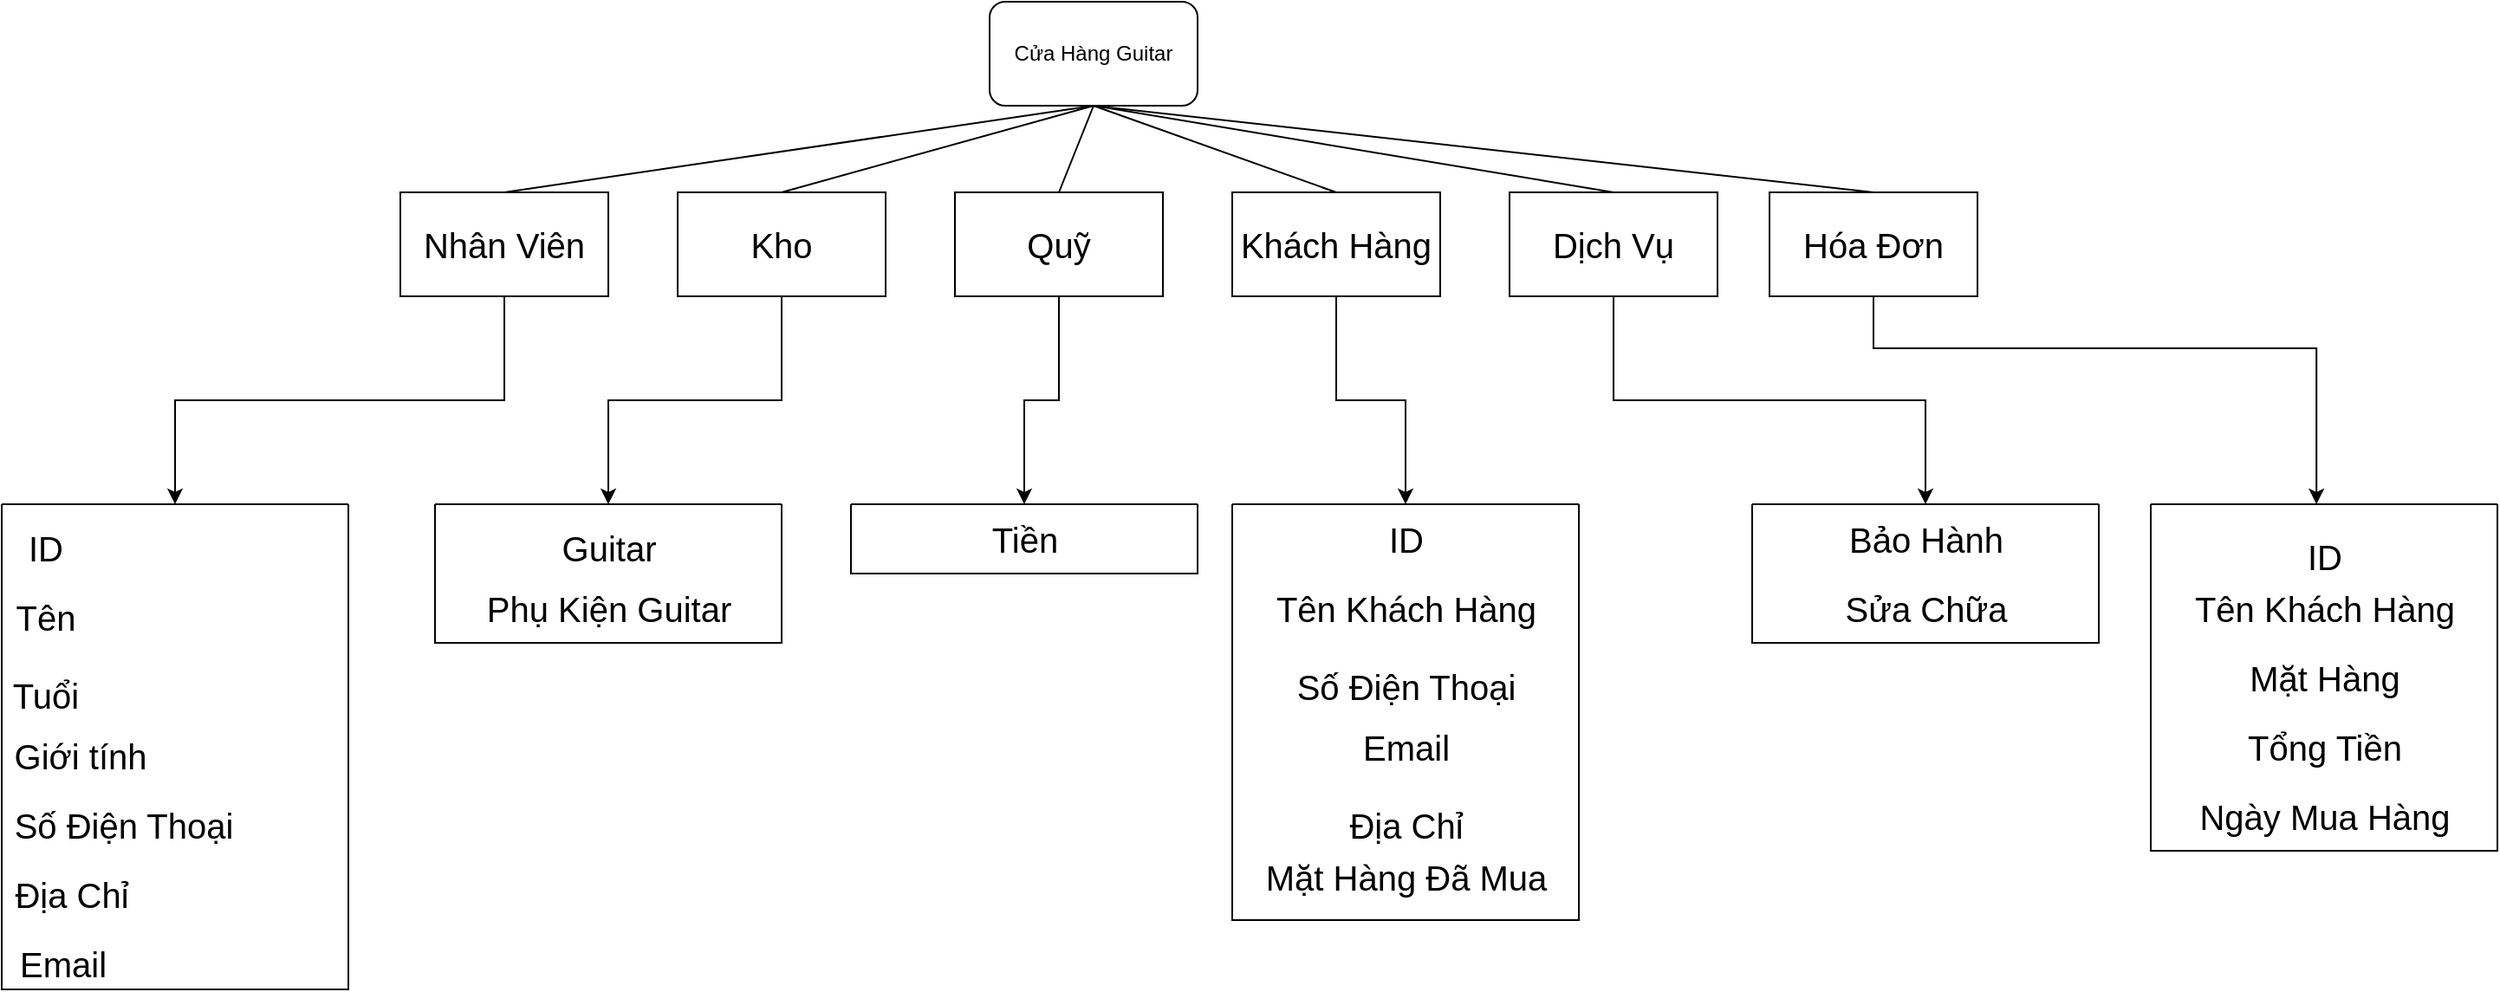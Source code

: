 <mxfile version="15.5.8" type="github">
  <diagram id="UBdRW46XFT8MBTaBHBFr" name="Page-1">
    <mxGraphModel dx="2272" dy="786" grid="1" gridSize="10" guides="1" tooltips="1" connect="1" arrows="1" fold="1" page="1" pageScale="1" pageWidth="850" pageHeight="1100" math="0" shadow="0">
      <root>
        <mxCell id="0" />
        <mxCell id="1" parent="0" />
        <mxCell id="tjRHiB1mUzEGqSOBX8pJ-3" value="Cửa Hàng Guitar" style="rounded=1;whiteSpace=wrap;html=1;" vertex="1" parent="1">
          <mxGeometry x="380" y="30" width="120" height="60" as="geometry" />
        </mxCell>
        <mxCell id="tjRHiB1mUzEGqSOBX8pJ-4" style="edgeStyle=orthogonalEdgeStyle;rounded=0;orthogonalLoop=1;jettySize=auto;html=1;exitX=0.5;exitY=1;exitDx=0;exitDy=0;entryX=0.5;entryY=0;entryDx=0;entryDy=0;fontSize=20;fontColor=default;" edge="1" parent="1" source="tjRHiB1mUzEGqSOBX8pJ-5" target="tjRHiB1mUzEGqSOBX8pJ-19">
          <mxGeometry relative="1" as="geometry" />
        </mxCell>
        <mxCell id="tjRHiB1mUzEGqSOBX8pJ-5" value="Nhân Viên" style="whiteSpace=wrap;html=1;fontSize=20;" vertex="1" parent="1">
          <mxGeometry x="40" y="140" width="120" height="60" as="geometry" />
        </mxCell>
        <mxCell id="tjRHiB1mUzEGqSOBX8pJ-6" style="edgeStyle=orthogonalEdgeStyle;rounded=0;orthogonalLoop=1;jettySize=auto;html=1;exitX=0.5;exitY=1;exitDx=0;exitDy=0;entryX=0.5;entryY=0;entryDx=0;entryDy=0;fontSize=20;fontColor=default;" edge="1" parent="1" source="tjRHiB1mUzEGqSOBX8pJ-7" target="tjRHiB1mUzEGqSOBX8pJ-27">
          <mxGeometry relative="1" as="geometry" />
        </mxCell>
        <mxCell id="tjRHiB1mUzEGqSOBX8pJ-7" value="Kho" style="whiteSpace=wrap;html=1;fontSize=20;" vertex="1" parent="1">
          <mxGeometry x="200" y="140" width="120" height="60" as="geometry" />
        </mxCell>
        <mxCell id="tjRHiB1mUzEGqSOBX8pJ-8" style="edgeStyle=orthogonalEdgeStyle;rounded=0;orthogonalLoop=1;jettySize=auto;html=1;exitX=0.5;exitY=1;exitDx=0;exitDy=0;entryX=0.5;entryY=0;entryDx=0;entryDy=0;fontSize=20;fontColor=default;" edge="1" parent="1" source="tjRHiB1mUzEGqSOBX8pJ-9" target="tjRHiB1mUzEGqSOBX8pJ-30">
          <mxGeometry relative="1" as="geometry" />
        </mxCell>
        <mxCell id="tjRHiB1mUzEGqSOBX8pJ-9" value="Quỹ" style="whiteSpace=wrap;html=1;fontSize=20;" vertex="1" parent="1">
          <mxGeometry x="360" y="140" width="120" height="60" as="geometry" />
        </mxCell>
        <mxCell id="tjRHiB1mUzEGqSOBX8pJ-10" style="edgeStyle=orthogonalEdgeStyle;rounded=0;orthogonalLoop=1;jettySize=auto;html=1;exitX=0.5;exitY=1;exitDx=0;exitDy=0;entryX=0.5;entryY=0;entryDx=0;entryDy=0;fontSize=20;fontColor=default;" edge="1" parent="1" source="tjRHiB1mUzEGqSOBX8pJ-11" target="tjRHiB1mUzEGqSOBX8pJ-32">
          <mxGeometry relative="1" as="geometry" />
        </mxCell>
        <mxCell id="tjRHiB1mUzEGqSOBX8pJ-11" value="Khách Hàng" style="whiteSpace=wrap;html=1;fontSize=20;" vertex="1" parent="1">
          <mxGeometry x="520" y="140" width="120" height="60" as="geometry" />
        </mxCell>
        <mxCell id="tjRHiB1mUzEGqSOBX8pJ-12" style="edgeStyle=orthogonalEdgeStyle;rounded=0;orthogonalLoop=1;jettySize=auto;html=1;exitX=0.5;exitY=1;exitDx=0;exitDy=0;entryX=0.5;entryY=0;entryDx=0;entryDy=0;fontSize=20;fontColor=default;" edge="1" parent="1" source="tjRHiB1mUzEGqSOBX8pJ-13" target="tjRHiB1mUzEGqSOBX8pJ-39">
          <mxGeometry relative="1" as="geometry" />
        </mxCell>
        <mxCell id="tjRHiB1mUzEGqSOBX8pJ-13" value="Dịch Vụ" style="whiteSpace=wrap;html=1;fontSize=20;" vertex="1" parent="1">
          <mxGeometry x="680" y="140" width="120" height="60" as="geometry" />
        </mxCell>
        <mxCell id="tjRHiB1mUzEGqSOBX8pJ-14" value="" style="endArrow=none;html=1;rounded=0;" edge="1" parent="1">
          <mxGeometry width="50" height="50" relative="1" as="geometry">
            <mxPoint x="100" y="140" as="sourcePoint" />
            <mxPoint x="440" y="90" as="targetPoint" />
          </mxGeometry>
        </mxCell>
        <mxCell id="tjRHiB1mUzEGqSOBX8pJ-15" value="" style="endArrow=none;html=1;rounded=0;entryX=0.5;entryY=1;entryDx=0;entryDy=0;" edge="1" parent="1" target="tjRHiB1mUzEGqSOBX8pJ-3">
          <mxGeometry width="50" height="50" relative="1" as="geometry">
            <mxPoint x="260" y="140" as="sourcePoint" />
            <mxPoint x="400" y="100" as="targetPoint" />
            <Array as="points">
              <mxPoint x="440" y="90" />
            </Array>
          </mxGeometry>
        </mxCell>
        <mxCell id="tjRHiB1mUzEGqSOBX8pJ-16" value="" style="endArrow=none;html=1;rounded=0;" edge="1" parent="1">
          <mxGeometry width="50" height="50" relative="1" as="geometry">
            <mxPoint x="420" y="140" as="sourcePoint" />
            <mxPoint x="440" y="90" as="targetPoint" />
          </mxGeometry>
        </mxCell>
        <mxCell id="tjRHiB1mUzEGqSOBX8pJ-17" value="" style="endArrow=none;html=1;rounded=0;entryX=0.5;entryY=1;entryDx=0;entryDy=0;" edge="1" parent="1" target="tjRHiB1mUzEGqSOBX8pJ-3">
          <mxGeometry width="50" height="50" relative="1" as="geometry">
            <mxPoint x="580" y="140" as="sourcePoint" />
            <mxPoint x="630" y="90" as="targetPoint" />
          </mxGeometry>
        </mxCell>
        <mxCell id="tjRHiB1mUzEGqSOBX8pJ-18" value="" style="endArrow=none;html=1;rounded=0;" edge="1" parent="1">
          <mxGeometry width="50" height="50" relative="1" as="geometry">
            <mxPoint x="740" y="140" as="sourcePoint" />
            <mxPoint x="440" y="90" as="targetPoint" />
          </mxGeometry>
        </mxCell>
        <mxCell id="tjRHiB1mUzEGqSOBX8pJ-19" value="" style="swimlane;startSize=0;" vertex="1" parent="1">
          <mxGeometry x="-190" y="320" width="200" height="280" as="geometry" />
        </mxCell>
        <mxCell id="tjRHiB1mUzEGqSOBX8pJ-20" value="Tên" style="text;html=1;align=center;verticalAlign=middle;resizable=0;points=[];autosize=1;strokeColor=none;fillColor=none;strokeWidth=5;fontSize=20;" vertex="1" parent="tjRHiB1mUzEGqSOBX8pJ-19">
          <mxGeometry y="50" width="50" height="30" as="geometry" />
        </mxCell>
        <mxCell id="tjRHiB1mUzEGqSOBX8pJ-21" value="Giới tính" style="text;html=1;align=center;verticalAlign=middle;resizable=0;points=[];autosize=1;strokeColor=none;fillColor=none;fontSize=20;" vertex="1" parent="tjRHiB1mUzEGqSOBX8pJ-19">
          <mxGeometry y="130" width="90" height="30" as="geometry" />
        </mxCell>
        <mxCell id="tjRHiB1mUzEGqSOBX8pJ-22" value="&lt;font style=&quot;font-size: 20px;&quot;&gt;Tuổi&lt;/font&gt;" style="text;html=1;align=center;verticalAlign=middle;resizable=0;points=[];autosize=1;strokeColor=none;fillColor=none;fontSize=20;" vertex="1" parent="tjRHiB1mUzEGqSOBX8pJ-19">
          <mxGeometry y="95" width="50" height="30" as="geometry" />
        </mxCell>
        <mxCell id="tjRHiB1mUzEGqSOBX8pJ-23" value="ID" style="text;html=1;align=center;verticalAlign=middle;resizable=0;points=[];autosize=1;strokeColor=none;fillColor=none;fontSize=20;" vertex="1" parent="tjRHiB1mUzEGqSOBX8pJ-19">
          <mxGeometry x="5" y="10" width="40" height="30" as="geometry" />
        </mxCell>
        <mxCell id="tjRHiB1mUzEGqSOBX8pJ-24" value="Số Điện Thoại" style="text;html=1;align=center;verticalAlign=middle;resizable=0;points=[];autosize=1;strokeColor=none;fillColor=none;fontSize=20;" vertex="1" parent="tjRHiB1mUzEGqSOBX8pJ-19">
          <mxGeometry y="170" width="140" height="30" as="geometry" />
        </mxCell>
        <mxCell id="tjRHiB1mUzEGqSOBX8pJ-25" value="Địa Chỉ" style="text;html=1;align=center;verticalAlign=middle;resizable=0;points=[];autosize=1;strokeColor=none;fillColor=none;fontSize=20;" vertex="1" parent="tjRHiB1mUzEGqSOBX8pJ-19">
          <mxGeometry y="210" width="80" height="30" as="geometry" />
        </mxCell>
        <mxCell id="tjRHiB1mUzEGqSOBX8pJ-26" value="Email" style="text;html=1;align=center;verticalAlign=middle;resizable=0;points=[];autosize=1;strokeColor=none;fillColor=none;fontSize=20;" vertex="1" parent="tjRHiB1mUzEGqSOBX8pJ-19">
          <mxGeometry y="250" width="70" height="30" as="geometry" />
        </mxCell>
        <mxCell id="tjRHiB1mUzEGqSOBX8pJ-27" value="" style="swimlane;startSize=0;fontSize=20;fontColor=default;strokeWidth=1;" vertex="1" parent="1">
          <mxGeometry x="60" y="320" width="200" height="80" as="geometry" />
        </mxCell>
        <mxCell id="tjRHiB1mUzEGqSOBX8pJ-28" value="Phụ Kiện Guitar" style="text;html=1;align=center;verticalAlign=middle;resizable=0;points=[];autosize=1;strokeColor=none;fillColor=none;fontSize=20;fontColor=default;" vertex="1" parent="tjRHiB1mUzEGqSOBX8pJ-27">
          <mxGeometry x="20" y="45" width="160" height="30" as="geometry" />
        </mxCell>
        <mxCell id="tjRHiB1mUzEGqSOBX8pJ-29" value="Guitar" style="text;html=1;align=center;verticalAlign=middle;resizable=0;points=[];autosize=1;strokeColor=none;fillColor=none;fontSize=20;fontColor=default;" vertex="1" parent="tjRHiB1mUzEGqSOBX8pJ-27">
          <mxGeometry x="65" y="10" width="70" height="30" as="geometry" />
        </mxCell>
        <mxCell id="tjRHiB1mUzEGqSOBX8pJ-30" value="" style="swimlane;startSize=0;fontSize=20;fontColor=default;strokeWidth=1;" vertex="1" parent="1">
          <mxGeometry x="300" y="320" width="200" height="40" as="geometry" />
        </mxCell>
        <mxCell id="tjRHiB1mUzEGqSOBX8pJ-31" value="Tiền" style="text;html=1;align=center;verticalAlign=middle;resizable=0;points=[];autosize=1;strokeColor=none;fillColor=none;fontSize=20;fontColor=default;" vertex="1" parent="tjRHiB1mUzEGqSOBX8pJ-30">
          <mxGeometry x="75" y="5" width="50" height="30" as="geometry" />
        </mxCell>
        <mxCell id="tjRHiB1mUzEGqSOBX8pJ-32" value="" style="swimlane;startSize=0;fontSize=20;fontColor=default;strokeWidth=1;" vertex="1" parent="1">
          <mxGeometry x="520" y="320" width="200" height="240" as="geometry" />
        </mxCell>
        <mxCell id="tjRHiB1mUzEGqSOBX8pJ-33" value="Tên Khách Hàng" style="text;html=1;align=center;verticalAlign=middle;resizable=0;points=[];autosize=1;strokeColor=none;fillColor=none;fontSize=20;fontColor=default;" vertex="1" parent="tjRHiB1mUzEGqSOBX8pJ-32">
          <mxGeometry x="15" y="45" width="170" height="30" as="geometry" />
        </mxCell>
        <mxCell id="tjRHiB1mUzEGqSOBX8pJ-34" value="Số Điện Thoại" style="text;html=1;align=center;verticalAlign=middle;resizable=0;points=[];autosize=1;strokeColor=none;fillColor=none;fontSize=20;fontColor=default;" vertex="1" parent="tjRHiB1mUzEGqSOBX8pJ-32">
          <mxGeometry x="30" y="90" width="140" height="30" as="geometry" />
        </mxCell>
        <mxCell id="tjRHiB1mUzEGqSOBX8pJ-35" value="ID" style="text;html=1;align=center;verticalAlign=middle;resizable=0;points=[];autosize=1;strokeColor=none;fillColor=none;fontSize=20;fontColor=default;" vertex="1" parent="tjRHiB1mUzEGqSOBX8pJ-32">
          <mxGeometry x="80" y="5" width="40" height="30" as="geometry" />
        </mxCell>
        <mxCell id="tjRHiB1mUzEGqSOBX8pJ-36" value="Địa Chỉ" style="text;html=1;align=center;verticalAlign=middle;resizable=0;points=[];autosize=1;strokeColor=none;fillColor=none;fontSize=20;fontColor=default;" vertex="1" parent="tjRHiB1mUzEGqSOBX8pJ-32">
          <mxGeometry x="60" y="170" width="80" height="30" as="geometry" />
        </mxCell>
        <mxCell id="tjRHiB1mUzEGqSOBX8pJ-37" value="Mặt Hàng Đã Mua" style="text;html=1;align=center;verticalAlign=middle;resizable=0;points=[];autosize=1;strokeColor=none;fillColor=none;fontSize=20;fontColor=default;" vertex="1" parent="tjRHiB1mUzEGqSOBX8pJ-32">
          <mxGeometry x="10" y="200" width="180" height="30" as="geometry" />
        </mxCell>
        <mxCell id="tjRHiB1mUzEGqSOBX8pJ-38" value="Email" style="text;html=1;align=center;verticalAlign=middle;resizable=0;points=[];autosize=1;strokeColor=none;fillColor=none;fontSize=20;fontColor=default;" vertex="1" parent="1">
          <mxGeometry x="585" y="445" width="70" height="30" as="geometry" />
        </mxCell>
        <mxCell id="tjRHiB1mUzEGqSOBX8pJ-39" value="" style="swimlane;startSize=0;fontSize=20;fontColor=default;strokeWidth=1;" vertex="1" parent="1">
          <mxGeometry x="820" y="320" width="200" height="80" as="geometry" />
        </mxCell>
        <mxCell id="tjRHiB1mUzEGqSOBX8pJ-40" value="Bảo Hành" style="text;html=1;align=center;verticalAlign=middle;resizable=0;points=[];autosize=1;strokeColor=none;fillColor=none;fontSize=20;fontColor=default;" vertex="1" parent="tjRHiB1mUzEGqSOBX8pJ-39">
          <mxGeometry x="50" y="5" width="100" height="30" as="geometry" />
        </mxCell>
        <mxCell id="tjRHiB1mUzEGqSOBX8pJ-41" value="Sửa Chữa" style="text;html=1;align=center;verticalAlign=middle;resizable=0;points=[];autosize=1;strokeColor=none;fillColor=none;fontSize=20;fontColor=default;" vertex="1" parent="1">
          <mxGeometry x="865" y="365" width="110" height="30" as="geometry" />
        </mxCell>
        <mxCell id="tjRHiB1mUzEGqSOBX8pJ-42" style="edgeStyle=orthogonalEdgeStyle;rounded=0;orthogonalLoop=1;jettySize=auto;html=1;exitX=0.5;exitY=1;exitDx=0;exitDy=0;entryX=0.478;entryY=0;entryDx=0;entryDy=0;entryPerimeter=0;fontSize=20;fontColor=default;" edge="1" parent="1" source="tjRHiB1mUzEGqSOBX8pJ-43" target="tjRHiB1mUzEGqSOBX8pJ-45">
          <mxGeometry relative="1" as="geometry">
            <Array as="points">
              <mxPoint x="890" y="230" />
              <mxPoint x="1146" y="230" />
            </Array>
          </mxGeometry>
        </mxCell>
        <mxCell id="tjRHiB1mUzEGqSOBX8pJ-43" value="Hóa Đơn" style="rounded=0;whiteSpace=wrap;html=1;fontSize=20;fontColor=default;strokeWidth=1;" vertex="1" parent="1">
          <mxGeometry x="830" y="140" width="120" height="60" as="geometry" />
        </mxCell>
        <mxCell id="tjRHiB1mUzEGqSOBX8pJ-44" value="" style="endArrow=none;html=1;rounded=0;fontSize=20;fontColor=default;entryX=0.5;entryY=1;entryDx=0;entryDy=0;" edge="1" parent="1" target="tjRHiB1mUzEGqSOBX8pJ-3">
          <mxGeometry width="50" height="50" relative="1" as="geometry">
            <mxPoint x="890" y="140" as="sourcePoint" />
            <mxPoint x="940" y="90" as="targetPoint" />
          </mxGeometry>
        </mxCell>
        <mxCell id="tjRHiB1mUzEGqSOBX8pJ-45" value="" style="swimlane;startSize=0;fontSize=20;fontColor=default;strokeWidth=1;" vertex="1" parent="1">
          <mxGeometry x="1050" y="320" width="200" height="200" as="geometry" />
        </mxCell>
        <mxCell id="tjRHiB1mUzEGqSOBX8pJ-46" value="ID" style="text;html=1;align=center;verticalAlign=middle;resizable=0;points=[];autosize=1;strokeColor=none;fillColor=none;fontSize=20;fontColor=default;" vertex="1" parent="tjRHiB1mUzEGqSOBX8pJ-45">
          <mxGeometry x="80" y="15" width="40" height="30" as="geometry" />
        </mxCell>
        <mxCell id="tjRHiB1mUzEGqSOBX8pJ-47" value="Tên Khách Hàng" style="text;html=1;align=center;verticalAlign=middle;resizable=0;points=[];autosize=1;strokeColor=none;fillColor=none;fontSize=20;fontColor=default;" vertex="1" parent="1">
          <mxGeometry x="1065" y="365" width="170" height="30" as="geometry" />
        </mxCell>
        <mxCell id="tjRHiB1mUzEGqSOBX8pJ-48" value="Mặt Hàng" style="text;html=1;align=center;verticalAlign=middle;resizable=0;points=[];autosize=1;strokeColor=none;fillColor=none;fontSize=20;fontColor=default;" vertex="1" parent="1">
          <mxGeometry x="1100" y="405" width="100" height="30" as="geometry" />
        </mxCell>
        <mxCell id="tjRHiB1mUzEGqSOBX8pJ-49" value="Tổng Tiền" style="text;html=1;align=center;verticalAlign=middle;resizable=0;points=[];autosize=1;strokeColor=none;fillColor=none;fontSize=20;fontColor=default;" vertex="1" parent="1">
          <mxGeometry x="1100" y="445" width="100" height="30" as="geometry" />
        </mxCell>
        <mxCell id="tjRHiB1mUzEGqSOBX8pJ-50" value="Ngày Mua Hàng" style="text;html=1;align=center;verticalAlign=middle;resizable=0;points=[];autosize=1;strokeColor=none;fillColor=none;fontSize=20;fontColor=default;" vertex="1" parent="1">
          <mxGeometry x="1070" y="485" width="160" height="30" as="geometry" />
        </mxCell>
      </root>
    </mxGraphModel>
  </diagram>
</mxfile>

